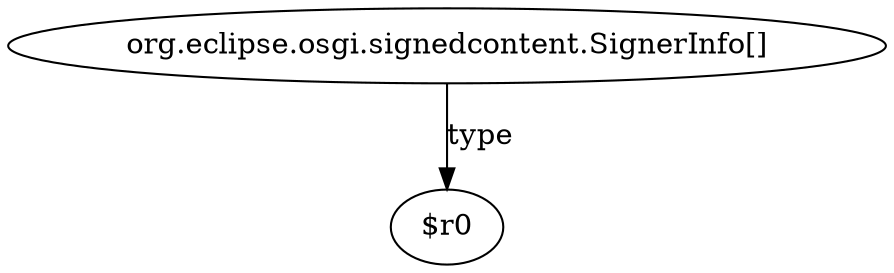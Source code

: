 digraph g {
0[label="org.eclipse.osgi.signedcontent.SignerInfo[]"]
1[label="$r0"]
0->1[label="type"]
}